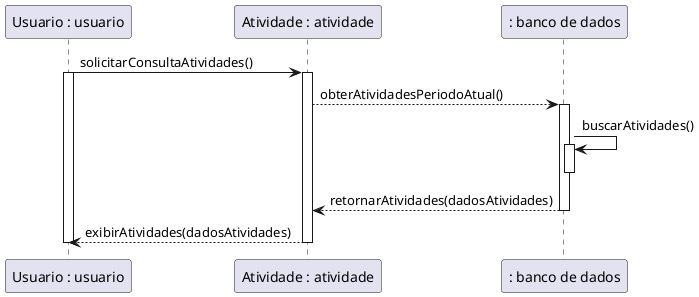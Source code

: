 @startuml
' CONSULTAR ATIVIDADES NO PERÍODO ATUAL

"Usuario : usuario" as usuario -> "Atividade : atividade" as atividade : solicitarConsultaAtividades()
activate usuario
activate atividade

atividade --> ": banco de dados" as bd : obterAtividadesPeriodoAtual()
activate bd

bd -> bd : buscarAtividades()
activate bd

deactivate bd
bd --> atividade : retornarAtividades(dadosAtividades)
deactivate bd


atividade --> usuario : exibirAtividades(dadosAtividades)
deactivate atividade
deactivate usuario
@enduml